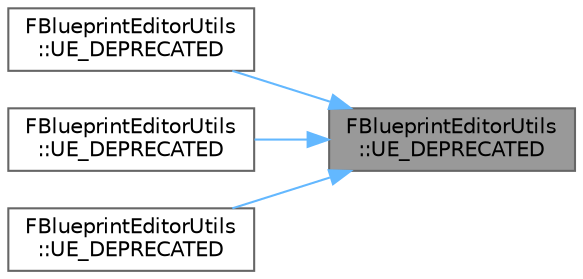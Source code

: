 digraph "FBlueprintEditorUtils::UE_DEPRECATED"
{
 // INTERACTIVE_SVG=YES
 // LATEX_PDF_SIZE
  bgcolor="transparent";
  edge [fontname=Helvetica,fontsize=10,labelfontname=Helvetica,labelfontsize=10];
  node [fontname=Helvetica,fontsize=10,shape=box,height=0.2,width=0.4];
  rankdir="RL";
  Node1 [id="Node000001",label="FBlueprintEditorUtils\l::UE_DEPRECATED",height=0.2,width=0.4,color="gray40", fillcolor="grey60", style="filled", fontcolor="black",tooltip=" "];
  Node1 -> Node2 [id="edge1_Node000001_Node000002",dir="back",color="steelblue1",style="solid",tooltip=" "];
  Node2 [id="Node000002",label="FBlueprintEditorUtils\l::UE_DEPRECATED",height=0.2,width=0.4,color="grey40", fillcolor="white", style="filled",URL="$d1/db4/classFBlueprintEditorUtils.html#a10851f9f250866121531949816d3986c",tooltip="Gets the graphs currently in the blueprint associated with the specified interface."];
  Node1 -> Node3 [id="edge2_Node000001_Node000003",dir="back",color="steelblue1",style="solid",tooltip=" "];
  Node3 [id="Node000003",label="FBlueprintEditorUtils\l::UE_DEPRECATED",height=0.2,width=0.4,color="grey40", fillcolor="white", style="filled",URL="$d1/db4/classFBlueprintEditorUtils.html#ae9d538f4a47f1fc4f7b7ba34b0a9f1ec",tooltip="Remove an implemented interface, and its associated member function graphs."];
  Node1 -> Node4 [id="edge3_Node000001_Node000004",dir="back",color="steelblue1",style="solid",tooltip=" "];
  Node4 [id="Node000004",label="FBlueprintEditorUtils\l::UE_DEPRECATED",height=0.2,width=0.4,color="grey40", fillcolor="white", style="filled",URL="$d1/db4/classFBlueprintEditorUtils.html#ad05f27064fc581b6eb6fdacdb0b49e51",tooltip="Whether or not the blueprint should regenerate its class on load or not."];
}
